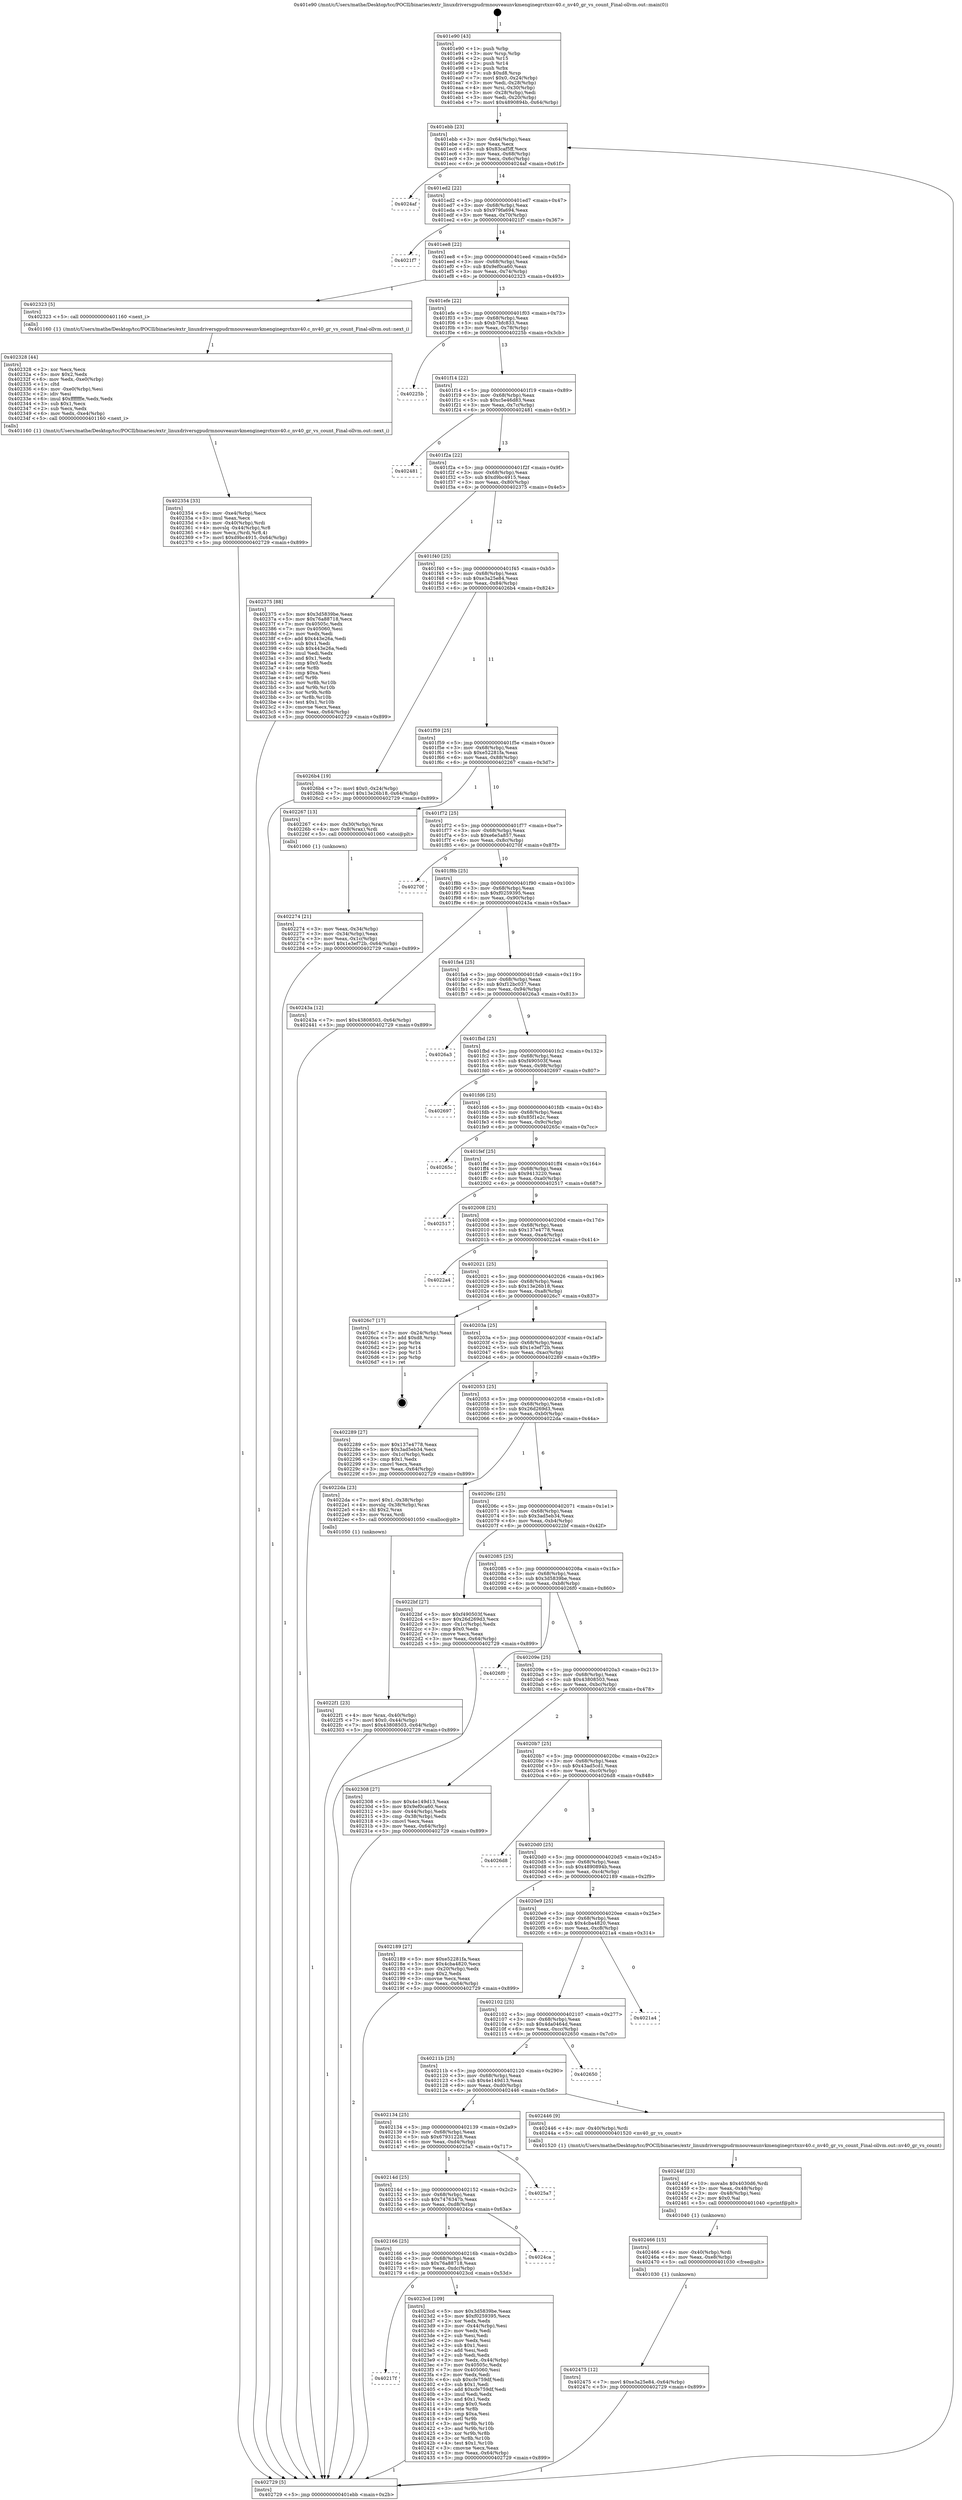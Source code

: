 digraph "0x401e90" {
  label = "0x401e90 (/mnt/c/Users/mathe/Desktop/tcc/POCII/binaries/extr_linuxdriversgpudrmnouveaunvkmenginegrctxnv40.c_nv40_gr_vs_count_Final-ollvm.out::main(0))"
  labelloc = "t"
  node[shape=record]

  Entry [label="",width=0.3,height=0.3,shape=circle,fillcolor=black,style=filled]
  "0x401ebb" [label="{
     0x401ebb [23]\l
     | [instrs]\l
     &nbsp;&nbsp;0x401ebb \<+3\>: mov -0x64(%rbp),%eax\l
     &nbsp;&nbsp;0x401ebe \<+2\>: mov %eax,%ecx\l
     &nbsp;&nbsp;0x401ec0 \<+6\>: sub $0x83caf5ff,%ecx\l
     &nbsp;&nbsp;0x401ec6 \<+3\>: mov %eax,-0x68(%rbp)\l
     &nbsp;&nbsp;0x401ec9 \<+3\>: mov %ecx,-0x6c(%rbp)\l
     &nbsp;&nbsp;0x401ecc \<+6\>: je 00000000004024af \<main+0x61f\>\l
  }"]
  "0x4024af" [label="{
     0x4024af\l
  }", style=dashed]
  "0x401ed2" [label="{
     0x401ed2 [22]\l
     | [instrs]\l
     &nbsp;&nbsp;0x401ed2 \<+5\>: jmp 0000000000401ed7 \<main+0x47\>\l
     &nbsp;&nbsp;0x401ed7 \<+3\>: mov -0x68(%rbp),%eax\l
     &nbsp;&nbsp;0x401eda \<+5\>: sub $0x979fa694,%eax\l
     &nbsp;&nbsp;0x401edf \<+3\>: mov %eax,-0x70(%rbp)\l
     &nbsp;&nbsp;0x401ee2 \<+6\>: je 00000000004021f7 \<main+0x367\>\l
  }"]
  Exit [label="",width=0.3,height=0.3,shape=circle,fillcolor=black,style=filled,peripheries=2]
  "0x4021f7" [label="{
     0x4021f7\l
  }", style=dashed]
  "0x401ee8" [label="{
     0x401ee8 [22]\l
     | [instrs]\l
     &nbsp;&nbsp;0x401ee8 \<+5\>: jmp 0000000000401eed \<main+0x5d\>\l
     &nbsp;&nbsp;0x401eed \<+3\>: mov -0x68(%rbp),%eax\l
     &nbsp;&nbsp;0x401ef0 \<+5\>: sub $0x9ef0ca60,%eax\l
     &nbsp;&nbsp;0x401ef5 \<+3\>: mov %eax,-0x74(%rbp)\l
     &nbsp;&nbsp;0x401ef8 \<+6\>: je 0000000000402323 \<main+0x493\>\l
  }"]
  "0x402475" [label="{
     0x402475 [12]\l
     | [instrs]\l
     &nbsp;&nbsp;0x402475 \<+7\>: movl $0xe3a25e84,-0x64(%rbp)\l
     &nbsp;&nbsp;0x40247c \<+5\>: jmp 0000000000402729 \<main+0x899\>\l
  }"]
  "0x402323" [label="{
     0x402323 [5]\l
     | [instrs]\l
     &nbsp;&nbsp;0x402323 \<+5\>: call 0000000000401160 \<next_i\>\l
     | [calls]\l
     &nbsp;&nbsp;0x401160 \{1\} (/mnt/c/Users/mathe/Desktop/tcc/POCII/binaries/extr_linuxdriversgpudrmnouveaunvkmenginegrctxnv40.c_nv40_gr_vs_count_Final-ollvm.out::next_i)\l
  }"]
  "0x401efe" [label="{
     0x401efe [22]\l
     | [instrs]\l
     &nbsp;&nbsp;0x401efe \<+5\>: jmp 0000000000401f03 \<main+0x73\>\l
     &nbsp;&nbsp;0x401f03 \<+3\>: mov -0x68(%rbp),%eax\l
     &nbsp;&nbsp;0x401f06 \<+5\>: sub $0xb7bfc833,%eax\l
     &nbsp;&nbsp;0x401f0b \<+3\>: mov %eax,-0x78(%rbp)\l
     &nbsp;&nbsp;0x401f0e \<+6\>: je 000000000040225b \<main+0x3cb\>\l
  }"]
  "0x402466" [label="{
     0x402466 [15]\l
     | [instrs]\l
     &nbsp;&nbsp;0x402466 \<+4\>: mov -0x40(%rbp),%rdi\l
     &nbsp;&nbsp;0x40246a \<+6\>: mov %eax,-0xe8(%rbp)\l
     &nbsp;&nbsp;0x402470 \<+5\>: call 0000000000401030 \<free@plt\>\l
     | [calls]\l
     &nbsp;&nbsp;0x401030 \{1\} (unknown)\l
  }"]
  "0x40225b" [label="{
     0x40225b\l
  }", style=dashed]
  "0x401f14" [label="{
     0x401f14 [22]\l
     | [instrs]\l
     &nbsp;&nbsp;0x401f14 \<+5\>: jmp 0000000000401f19 \<main+0x89\>\l
     &nbsp;&nbsp;0x401f19 \<+3\>: mov -0x68(%rbp),%eax\l
     &nbsp;&nbsp;0x401f1c \<+5\>: sub $0xc5e46d83,%eax\l
     &nbsp;&nbsp;0x401f21 \<+3\>: mov %eax,-0x7c(%rbp)\l
     &nbsp;&nbsp;0x401f24 \<+6\>: je 0000000000402481 \<main+0x5f1\>\l
  }"]
  "0x40244f" [label="{
     0x40244f [23]\l
     | [instrs]\l
     &nbsp;&nbsp;0x40244f \<+10\>: movabs $0x4030d6,%rdi\l
     &nbsp;&nbsp;0x402459 \<+3\>: mov %eax,-0x48(%rbp)\l
     &nbsp;&nbsp;0x40245c \<+3\>: mov -0x48(%rbp),%esi\l
     &nbsp;&nbsp;0x40245f \<+2\>: mov $0x0,%al\l
     &nbsp;&nbsp;0x402461 \<+5\>: call 0000000000401040 \<printf@plt\>\l
     | [calls]\l
     &nbsp;&nbsp;0x401040 \{1\} (unknown)\l
  }"]
  "0x402481" [label="{
     0x402481\l
  }", style=dashed]
  "0x401f2a" [label="{
     0x401f2a [22]\l
     | [instrs]\l
     &nbsp;&nbsp;0x401f2a \<+5\>: jmp 0000000000401f2f \<main+0x9f\>\l
     &nbsp;&nbsp;0x401f2f \<+3\>: mov -0x68(%rbp),%eax\l
     &nbsp;&nbsp;0x401f32 \<+5\>: sub $0xd9bc4915,%eax\l
     &nbsp;&nbsp;0x401f37 \<+3\>: mov %eax,-0x80(%rbp)\l
     &nbsp;&nbsp;0x401f3a \<+6\>: je 0000000000402375 \<main+0x4e5\>\l
  }"]
  "0x40217f" [label="{
     0x40217f\l
  }", style=dashed]
  "0x402375" [label="{
     0x402375 [88]\l
     | [instrs]\l
     &nbsp;&nbsp;0x402375 \<+5\>: mov $0x3d5839be,%eax\l
     &nbsp;&nbsp;0x40237a \<+5\>: mov $0x76a88718,%ecx\l
     &nbsp;&nbsp;0x40237f \<+7\>: mov 0x40505c,%edx\l
     &nbsp;&nbsp;0x402386 \<+7\>: mov 0x405060,%esi\l
     &nbsp;&nbsp;0x40238d \<+2\>: mov %edx,%edi\l
     &nbsp;&nbsp;0x40238f \<+6\>: add $0x443e26a,%edi\l
     &nbsp;&nbsp;0x402395 \<+3\>: sub $0x1,%edi\l
     &nbsp;&nbsp;0x402398 \<+6\>: sub $0x443e26a,%edi\l
     &nbsp;&nbsp;0x40239e \<+3\>: imul %edi,%edx\l
     &nbsp;&nbsp;0x4023a1 \<+3\>: and $0x1,%edx\l
     &nbsp;&nbsp;0x4023a4 \<+3\>: cmp $0x0,%edx\l
     &nbsp;&nbsp;0x4023a7 \<+4\>: sete %r8b\l
     &nbsp;&nbsp;0x4023ab \<+3\>: cmp $0xa,%esi\l
     &nbsp;&nbsp;0x4023ae \<+4\>: setl %r9b\l
     &nbsp;&nbsp;0x4023b2 \<+3\>: mov %r8b,%r10b\l
     &nbsp;&nbsp;0x4023b5 \<+3\>: and %r9b,%r10b\l
     &nbsp;&nbsp;0x4023b8 \<+3\>: xor %r9b,%r8b\l
     &nbsp;&nbsp;0x4023bb \<+3\>: or %r8b,%r10b\l
     &nbsp;&nbsp;0x4023be \<+4\>: test $0x1,%r10b\l
     &nbsp;&nbsp;0x4023c2 \<+3\>: cmovne %ecx,%eax\l
     &nbsp;&nbsp;0x4023c5 \<+3\>: mov %eax,-0x64(%rbp)\l
     &nbsp;&nbsp;0x4023c8 \<+5\>: jmp 0000000000402729 \<main+0x899\>\l
  }"]
  "0x401f40" [label="{
     0x401f40 [25]\l
     | [instrs]\l
     &nbsp;&nbsp;0x401f40 \<+5\>: jmp 0000000000401f45 \<main+0xb5\>\l
     &nbsp;&nbsp;0x401f45 \<+3\>: mov -0x68(%rbp),%eax\l
     &nbsp;&nbsp;0x401f48 \<+5\>: sub $0xe3a25e84,%eax\l
     &nbsp;&nbsp;0x401f4d \<+6\>: mov %eax,-0x84(%rbp)\l
     &nbsp;&nbsp;0x401f53 \<+6\>: je 00000000004026b4 \<main+0x824\>\l
  }"]
  "0x4023cd" [label="{
     0x4023cd [109]\l
     | [instrs]\l
     &nbsp;&nbsp;0x4023cd \<+5\>: mov $0x3d5839be,%eax\l
     &nbsp;&nbsp;0x4023d2 \<+5\>: mov $0xf0259395,%ecx\l
     &nbsp;&nbsp;0x4023d7 \<+2\>: xor %edx,%edx\l
     &nbsp;&nbsp;0x4023d9 \<+3\>: mov -0x44(%rbp),%esi\l
     &nbsp;&nbsp;0x4023dc \<+2\>: mov %edx,%edi\l
     &nbsp;&nbsp;0x4023de \<+2\>: sub %esi,%edi\l
     &nbsp;&nbsp;0x4023e0 \<+2\>: mov %edx,%esi\l
     &nbsp;&nbsp;0x4023e2 \<+3\>: sub $0x1,%esi\l
     &nbsp;&nbsp;0x4023e5 \<+2\>: add %esi,%edi\l
     &nbsp;&nbsp;0x4023e7 \<+2\>: sub %edi,%edx\l
     &nbsp;&nbsp;0x4023e9 \<+3\>: mov %edx,-0x44(%rbp)\l
     &nbsp;&nbsp;0x4023ec \<+7\>: mov 0x40505c,%edx\l
     &nbsp;&nbsp;0x4023f3 \<+7\>: mov 0x405060,%esi\l
     &nbsp;&nbsp;0x4023fa \<+2\>: mov %edx,%edi\l
     &nbsp;&nbsp;0x4023fc \<+6\>: sub $0xcfe759df,%edi\l
     &nbsp;&nbsp;0x402402 \<+3\>: sub $0x1,%edi\l
     &nbsp;&nbsp;0x402405 \<+6\>: add $0xcfe759df,%edi\l
     &nbsp;&nbsp;0x40240b \<+3\>: imul %edi,%edx\l
     &nbsp;&nbsp;0x40240e \<+3\>: and $0x1,%edx\l
     &nbsp;&nbsp;0x402411 \<+3\>: cmp $0x0,%edx\l
     &nbsp;&nbsp;0x402414 \<+4\>: sete %r8b\l
     &nbsp;&nbsp;0x402418 \<+3\>: cmp $0xa,%esi\l
     &nbsp;&nbsp;0x40241b \<+4\>: setl %r9b\l
     &nbsp;&nbsp;0x40241f \<+3\>: mov %r8b,%r10b\l
     &nbsp;&nbsp;0x402422 \<+3\>: and %r9b,%r10b\l
     &nbsp;&nbsp;0x402425 \<+3\>: xor %r9b,%r8b\l
     &nbsp;&nbsp;0x402428 \<+3\>: or %r8b,%r10b\l
     &nbsp;&nbsp;0x40242b \<+4\>: test $0x1,%r10b\l
     &nbsp;&nbsp;0x40242f \<+3\>: cmovne %ecx,%eax\l
     &nbsp;&nbsp;0x402432 \<+3\>: mov %eax,-0x64(%rbp)\l
     &nbsp;&nbsp;0x402435 \<+5\>: jmp 0000000000402729 \<main+0x899\>\l
  }"]
  "0x4026b4" [label="{
     0x4026b4 [19]\l
     | [instrs]\l
     &nbsp;&nbsp;0x4026b4 \<+7\>: movl $0x0,-0x24(%rbp)\l
     &nbsp;&nbsp;0x4026bb \<+7\>: movl $0x13e26b18,-0x64(%rbp)\l
     &nbsp;&nbsp;0x4026c2 \<+5\>: jmp 0000000000402729 \<main+0x899\>\l
  }"]
  "0x401f59" [label="{
     0x401f59 [25]\l
     | [instrs]\l
     &nbsp;&nbsp;0x401f59 \<+5\>: jmp 0000000000401f5e \<main+0xce\>\l
     &nbsp;&nbsp;0x401f5e \<+3\>: mov -0x68(%rbp),%eax\l
     &nbsp;&nbsp;0x401f61 \<+5\>: sub $0xe52281fa,%eax\l
     &nbsp;&nbsp;0x401f66 \<+6\>: mov %eax,-0x88(%rbp)\l
     &nbsp;&nbsp;0x401f6c \<+6\>: je 0000000000402267 \<main+0x3d7\>\l
  }"]
  "0x402166" [label="{
     0x402166 [25]\l
     | [instrs]\l
     &nbsp;&nbsp;0x402166 \<+5\>: jmp 000000000040216b \<main+0x2db\>\l
     &nbsp;&nbsp;0x40216b \<+3\>: mov -0x68(%rbp),%eax\l
     &nbsp;&nbsp;0x40216e \<+5\>: sub $0x76a88718,%eax\l
     &nbsp;&nbsp;0x402173 \<+6\>: mov %eax,-0xdc(%rbp)\l
     &nbsp;&nbsp;0x402179 \<+6\>: je 00000000004023cd \<main+0x53d\>\l
  }"]
  "0x402267" [label="{
     0x402267 [13]\l
     | [instrs]\l
     &nbsp;&nbsp;0x402267 \<+4\>: mov -0x30(%rbp),%rax\l
     &nbsp;&nbsp;0x40226b \<+4\>: mov 0x8(%rax),%rdi\l
     &nbsp;&nbsp;0x40226f \<+5\>: call 0000000000401060 \<atoi@plt\>\l
     | [calls]\l
     &nbsp;&nbsp;0x401060 \{1\} (unknown)\l
  }"]
  "0x401f72" [label="{
     0x401f72 [25]\l
     | [instrs]\l
     &nbsp;&nbsp;0x401f72 \<+5\>: jmp 0000000000401f77 \<main+0xe7\>\l
     &nbsp;&nbsp;0x401f77 \<+3\>: mov -0x68(%rbp),%eax\l
     &nbsp;&nbsp;0x401f7a \<+5\>: sub $0xe6e5a857,%eax\l
     &nbsp;&nbsp;0x401f7f \<+6\>: mov %eax,-0x8c(%rbp)\l
     &nbsp;&nbsp;0x401f85 \<+6\>: je 000000000040270f \<main+0x87f\>\l
  }"]
  "0x4024ca" [label="{
     0x4024ca\l
  }", style=dashed]
  "0x40270f" [label="{
     0x40270f\l
  }", style=dashed]
  "0x401f8b" [label="{
     0x401f8b [25]\l
     | [instrs]\l
     &nbsp;&nbsp;0x401f8b \<+5\>: jmp 0000000000401f90 \<main+0x100\>\l
     &nbsp;&nbsp;0x401f90 \<+3\>: mov -0x68(%rbp),%eax\l
     &nbsp;&nbsp;0x401f93 \<+5\>: sub $0xf0259395,%eax\l
     &nbsp;&nbsp;0x401f98 \<+6\>: mov %eax,-0x90(%rbp)\l
     &nbsp;&nbsp;0x401f9e \<+6\>: je 000000000040243a \<main+0x5aa\>\l
  }"]
  "0x40214d" [label="{
     0x40214d [25]\l
     | [instrs]\l
     &nbsp;&nbsp;0x40214d \<+5\>: jmp 0000000000402152 \<main+0x2c2\>\l
     &nbsp;&nbsp;0x402152 \<+3\>: mov -0x68(%rbp),%eax\l
     &nbsp;&nbsp;0x402155 \<+5\>: sub $0x7476347b,%eax\l
     &nbsp;&nbsp;0x40215a \<+6\>: mov %eax,-0xd8(%rbp)\l
     &nbsp;&nbsp;0x402160 \<+6\>: je 00000000004024ca \<main+0x63a\>\l
  }"]
  "0x40243a" [label="{
     0x40243a [12]\l
     | [instrs]\l
     &nbsp;&nbsp;0x40243a \<+7\>: movl $0x43808503,-0x64(%rbp)\l
     &nbsp;&nbsp;0x402441 \<+5\>: jmp 0000000000402729 \<main+0x899\>\l
  }"]
  "0x401fa4" [label="{
     0x401fa4 [25]\l
     | [instrs]\l
     &nbsp;&nbsp;0x401fa4 \<+5\>: jmp 0000000000401fa9 \<main+0x119\>\l
     &nbsp;&nbsp;0x401fa9 \<+3\>: mov -0x68(%rbp),%eax\l
     &nbsp;&nbsp;0x401fac \<+5\>: sub $0xf12bc037,%eax\l
     &nbsp;&nbsp;0x401fb1 \<+6\>: mov %eax,-0x94(%rbp)\l
     &nbsp;&nbsp;0x401fb7 \<+6\>: je 00000000004026a3 \<main+0x813\>\l
  }"]
  "0x4025a7" [label="{
     0x4025a7\l
  }", style=dashed]
  "0x4026a3" [label="{
     0x4026a3\l
  }", style=dashed]
  "0x401fbd" [label="{
     0x401fbd [25]\l
     | [instrs]\l
     &nbsp;&nbsp;0x401fbd \<+5\>: jmp 0000000000401fc2 \<main+0x132\>\l
     &nbsp;&nbsp;0x401fc2 \<+3\>: mov -0x68(%rbp),%eax\l
     &nbsp;&nbsp;0x401fc5 \<+5\>: sub $0xf490503f,%eax\l
     &nbsp;&nbsp;0x401fca \<+6\>: mov %eax,-0x98(%rbp)\l
     &nbsp;&nbsp;0x401fd0 \<+6\>: je 0000000000402697 \<main+0x807\>\l
  }"]
  "0x402134" [label="{
     0x402134 [25]\l
     | [instrs]\l
     &nbsp;&nbsp;0x402134 \<+5\>: jmp 0000000000402139 \<main+0x2a9\>\l
     &nbsp;&nbsp;0x402139 \<+3\>: mov -0x68(%rbp),%eax\l
     &nbsp;&nbsp;0x40213c \<+5\>: sub $0x67931228,%eax\l
     &nbsp;&nbsp;0x402141 \<+6\>: mov %eax,-0xd4(%rbp)\l
     &nbsp;&nbsp;0x402147 \<+6\>: je 00000000004025a7 \<main+0x717\>\l
  }"]
  "0x402697" [label="{
     0x402697\l
  }", style=dashed]
  "0x401fd6" [label="{
     0x401fd6 [25]\l
     | [instrs]\l
     &nbsp;&nbsp;0x401fd6 \<+5\>: jmp 0000000000401fdb \<main+0x14b\>\l
     &nbsp;&nbsp;0x401fdb \<+3\>: mov -0x68(%rbp),%eax\l
     &nbsp;&nbsp;0x401fde \<+5\>: sub $0x85f1e2c,%eax\l
     &nbsp;&nbsp;0x401fe3 \<+6\>: mov %eax,-0x9c(%rbp)\l
     &nbsp;&nbsp;0x401fe9 \<+6\>: je 000000000040265c \<main+0x7cc\>\l
  }"]
  "0x402446" [label="{
     0x402446 [9]\l
     | [instrs]\l
     &nbsp;&nbsp;0x402446 \<+4\>: mov -0x40(%rbp),%rdi\l
     &nbsp;&nbsp;0x40244a \<+5\>: call 0000000000401520 \<nv40_gr_vs_count\>\l
     | [calls]\l
     &nbsp;&nbsp;0x401520 \{1\} (/mnt/c/Users/mathe/Desktop/tcc/POCII/binaries/extr_linuxdriversgpudrmnouveaunvkmenginegrctxnv40.c_nv40_gr_vs_count_Final-ollvm.out::nv40_gr_vs_count)\l
  }"]
  "0x40265c" [label="{
     0x40265c\l
  }", style=dashed]
  "0x401fef" [label="{
     0x401fef [25]\l
     | [instrs]\l
     &nbsp;&nbsp;0x401fef \<+5\>: jmp 0000000000401ff4 \<main+0x164\>\l
     &nbsp;&nbsp;0x401ff4 \<+3\>: mov -0x68(%rbp),%eax\l
     &nbsp;&nbsp;0x401ff7 \<+5\>: sub $0x9413220,%eax\l
     &nbsp;&nbsp;0x401ffc \<+6\>: mov %eax,-0xa0(%rbp)\l
     &nbsp;&nbsp;0x402002 \<+6\>: je 0000000000402517 \<main+0x687\>\l
  }"]
  "0x40211b" [label="{
     0x40211b [25]\l
     | [instrs]\l
     &nbsp;&nbsp;0x40211b \<+5\>: jmp 0000000000402120 \<main+0x290\>\l
     &nbsp;&nbsp;0x402120 \<+3\>: mov -0x68(%rbp),%eax\l
     &nbsp;&nbsp;0x402123 \<+5\>: sub $0x4e149d13,%eax\l
     &nbsp;&nbsp;0x402128 \<+6\>: mov %eax,-0xd0(%rbp)\l
     &nbsp;&nbsp;0x40212e \<+6\>: je 0000000000402446 \<main+0x5b6\>\l
  }"]
  "0x402517" [label="{
     0x402517\l
  }", style=dashed]
  "0x402008" [label="{
     0x402008 [25]\l
     | [instrs]\l
     &nbsp;&nbsp;0x402008 \<+5\>: jmp 000000000040200d \<main+0x17d\>\l
     &nbsp;&nbsp;0x40200d \<+3\>: mov -0x68(%rbp),%eax\l
     &nbsp;&nbsp;0x402010 \<+5\>: sub $0x137e4778,%eax\l
     &nbsp;&nbsp;0x402015 \<+6\>: mov %eax,-0xa4(%rbp)\l
     &nbsp;&nbsp;0x40201b \<+6\>: je 00000000004022a4 \<main+0x414\>\l
  }"]
  "0x402650" [label="{
     0x402650\l
  }", style=dashed]
  "0x4022a4" [label="{
     0x4022a4\l
  }", style=dashed]
  "0x402021" [label="{
     0x402021 [25]\l
     | [instrs]\l
     &nbsp;&nbsp;0x402021 \<+5\>: jmp 0000000000402026 \<main+0x196\>\l
     &nbsp;&nbsp;0x402026 \<+3\>: mov -0x68(%rbp),%eax\l
     &nbsp;&nbsp;0x402029 \<+5\>: sub $0x13e26b18,%eax\l
     &nbsp;&nbsp;0x40202e \<+6\>: mov %eax,-0xa8(%rbp)\l
     &nbsp;&nbsp;0x402034 \<+6\>: je 00000000004026c7 \<main+0x837\>\l
  }"]
  "0x402102" [label="{
     0x402102 [25]\l
     | [instrs]\l
     &nbsp;&nbsp;0x402102 \<+5\>: jmp 0000000000402107 \<main+0x277\>\l
     &nbsp;&nbsp;0x402107 \<+3\>: mov -0x68(%rbp),%eax\l
     &nbsp;&nbsp;0x40210a \<+5\>: sub $0x4da0464d,%eax\l
     &nbsp;&nbsp;0x40210f \<+6\>: mov %eax,-0xcc(%rbp)\l
     &nbsp;&nbsp;0x402115 \<+6\>: je 0000000000402650 \<main+0x7c0\>\l
  }"]
  "0x4026c7" [label="{
     0x4026c7 [17]\l
     | [instrs]\l
     &nbsp;&nbsp;0x4026c7 \<+3\>: mov -0x24(%rbp),%eax\l
     &nbsp;&nbsp;0x4026ca \<+7\>: add $0xd8,%rsp\l
     &nbsp;&nbsp;0x4026d1 \<+1\>: pop %rbx\l
     &nbsp;&nbsp;0x4026d2 \<+2\>: pop %r14\l
     &nbsp;&nbsp;0x4026d4 \<+2\>: pop %r15\l
     &nbsp;&nbsp;0x4026d6 \<+1\>: pop %rbp\l
     &nbsp;&nbsp;0x4026d7 \<+1\>: ret\l
  }"]
  "0x40203a" [label="{
     0x40203a [25]\l
     | [instrs]\l
     &nbsp;&nbsp;0x40203a \<+5\>: jmp 000000000040203f \<main+0x1af\>\l
     &nbsp;&nbsp;0x40203f \<+3\>: mov -0x68(%rbp),%eax\l
     &nbsp;&nbsp;0x402042 \<+5\>: sub $0x1e3ef72b,%eax\l
     &nbsp;&nbsp;0x402047 \<+6\>: mov %eax,-0xac(%rbp)\l
     &nbsp;&nbsp;0x40204d \<+6\>: je 0000000000402289 \<main+0x3f9\>\l
  }"]
  "0x4021a4" [label="{
     0x4021a4\l
  }", style=dashed]
  "0x402289" [label="{
     0x402289 [27]\l
     | [instrs]\l
     &nbsp;&nbsp;0x402289 \<+5\>: mov $0x137e4778,%eax\l
     &nbsp;&nbsp;0x40228e \<+5\>: mov $0x3ad5eb34,%ecx\l
     &nbsp;&nbsp;0x402293 \<+3\>: mov -0x1c(%rbp),%edx\l
     &nbsp;&nbsp;0x402296 \<+3\>: cmp $0x1,%edx\l
     &nbsp;&nbsp;0x402299 \<+3\>: cmovl %ecx,%eax\l
     &nbsp;&nbsp;0x40229c \<+3\>: mov %eax,-0x64(%rbp)\l
     &nbsp;&nbsp;0x40229f \<+5\>: jmp 0000000000402729 \<main+0x899\>\l
  }"]
  "0x402053" [label="{
     0x402053 [25]\l
     | [instrs]\l
     &nbsp;&nbsp;0x402053 \<+5\>: jmp 0000000000402058 \<main+0x1c8\>\l
     &nbsp;&nbsp;0x402058 \<+3\>: mov -0x68(%rbp),%eax\l
     &nbsp;&nbsp;0x40205b \<+5\>: sub $0x26d269d3,%eax\l
     &nbsp;&nbsp;0x402060 \<+6\>: mov %eax,-0xb0(%rbp)\l
     &nbsp;&nbsp;0x402066 \<+6\>: je 00000000004022da \<main+0x44a\>\l
  }"]
  "0x402354" [label="{
     0x402354 [33]\l
     | [instrs]\l
     &nbsp;&nbsp;0x402354 \<+6\>: mov -0xe4(%rbp),%ecx\l
     &nbsp;&nbsp;0x40235a \<+3\>: imul %eax,%ecx\l
     &nbsp;&nbsp;0x40235d \<+4\>: mov -0x40(%rbp),%rdi\l
     &nbsp;&nbsp;0x402361 \<+4\>: movslq -0x44(%rbp),%r8\l
     &nbsp;&nbsp;0x402365 \<+4\>: mov %ecx,(%rdi,%r8,4)\l
     &nbsp;&nbsp;0x402369 \<+7\>: movl $0xd9bc4915,-0x64(%rbp)\l
     &nbsp;&nbsp;0x402370 \<+5\>: jmp 0000000000402729 \<main+0x899\>\l
  }"]
  "0x4022da" [label="{
     0x4022da [23]\l
     | [instrs]\l
     &nbsp;&nbsp;0x4022da \<+7\>: movl $0x1,-0x38(%rbp)\l
     &nbsp;&nbsp;0x4022e1 \<+4\>: movslq -0x38(%rbp),%rax\l
     &nbsp;&nbsp;0x4022e5 \<+4\>: shl $0x2,%rax\l
     &nbsp;&nbsp;0x4022e9 \<+3\>: mov %rax,%rdi\l
     &nbsp;&nbsp;0x4022ec \<+5\>: call 0000000000401050 \<malloc@plt\>\l
     | [calls]\l
     &nbsp;&nbsp;0x401050 \{1\} (unknown)\l
  }"]
  "0x40206c" [label="{
     0x40206c [25]\l
     | [instrs]\l
     &nbsp;&nbsp;0x40206c \<+5\>: jmp 0000000000402071 \<main+0x1e1\>\l
     &nbsp;&nbsp;0x402071 \<+3\>: mov -0x68(%rbp),%eax\l
     &nbsp;&nbsp;0x402074 \<+5\>: sub $0x3ad5eb34,%eax\l
     &nbsp;&nbsp;0x402079 \<+6\>: mov %eax,-0xb4(%rbp)\l
     &nbsp;&nbsp;0x40207f \<+6\>: je 00000000004022bf \<main+0x42f\>\l
  }"]
  "0x402328" [label="{
     0x402328 [44]\l
     | [instrs]\l
     &nbsp;&nbsp;0x402328 \<+2\>: xor %ecx,%ecx\l
     &nbsp;&nbsp;0x40232a \<+5\>: mov $0x2,%edx\l
     &nbsp;&nbsp;0x40232f \<+6\>: mov %edx,-0xe0(%rbp)\l
     &nbsp;&nbsp;0x402335 \<+1\>: cltd\l
     &nbsp;&nbsp;0x402336 \<+6\>: mov -0xe0(%rbp),%esi\l
     &nbsp;&nbsp;0x40233c \<+2\>: idiv %esi\l
     &nbsp;&nbsp;0x40233e \<+6\>: imul $0xfffffffe,%edx,%edx\l
     &nbsp;&nbsp;0x402344 \<+3\>: sub $0x1,%ecx\l
     &nbsp;&nbsp;0x402347 \<+2\>: sub %ecx,%edx\l
     &nbsp;&nbsp;0x402349 \<+6\>: mov %edx,-0xe4(%rbp)\l
     &nbsp;&nbsp;0x40234f \<+5\>: call 0000000000401160 \<next_i\>\l
     | [calls]\l
     &nbsp;&nbsp;0x401160 \{1\} (/mnt/c/Users/mathe/Desktop/tcc/POCII/binaries/extr_linuxdriversgpudrmnouveaunvkmenginegrctxnv40.c_nv40_gr_vs_count_Final-ollvm.out::next_i)\l
  }"]
  "0x4022bf" [label="{
     0x4022bf [27]\l
     | [instrs]\l
     &nbsp;&nbsp;0x4022bf \<+5\>: mov $0xf490503f,%eax\l
     &nbsp;&nbsp;0x4022c4 \<+5\>: mov $0x26d269d3,%ecx\l
     &nbsp;&nbsp;0x4022c9 \<+3\>: mov -0x1c(%rbp),%edx\l
     &nbsp;&nbsp;0x4022cc \<+3\>: cmp $0x0,%edx\l
     &nbsp;&nbsp;0x4022cf \<+3\>: cmove %ecx,%eax\l
     &nbsp;&nbsp;0x4022d2 \<+3\>: mov %eax,-0x64(%rbp)\l
     &nbsp;&nbsp;0x4022d5 \<+5\>: jmp 0000000000402729 \<main+0x899\>\l
  }"]
  "0x402085" [label="{
     0x402085 [25]\l
     | [instrs]\l
     &nbsp;&nbsp;0x402085 \<+5\>: jmp 000000000040208a \<main+0x1fa\>\l
     &nbsp;&nbsp;0x40208a \<+3\>: mov -0x68(%rbp),%eax\l
     &nbsp;&nbsp;0x40208d \<+5\>: sub $0x3d5839be,%eax\l
     &nbsp;&nbsp;0x402092 \<+6\>: mov %eax,-0xb8(%rbp)\l
     &nbsp;&nbsp;0x402098 \<+6\>: je 00000000004026f0 \<main+0x860\>\l
  }"]
  "0x4022f1" [label="{
     0x4022f1 [23]\l
     | [instrs]\l
     &nbsp;&nbsp;0x4022f1 \<+4\>: mov %rax,-0x40(%rbp)\l
     &nbsp;&nbsp;0x4022f5 \<+7\>: movl $0x0,-0x44(%rbp)\l
     &nbsp;&nbsp;0x4022fc \<+7\>: movl $0x43808503,-0x64(%rbp)\l
     &nbsp;&nbsp;0x402303 \<+5\>: jmp 0000000000402729 \<main+0x899\>\l
  }"]
  "0x4026f0" [label="{
     0x4026f0\l
  }", style=dashed]
  "0x40209e" [label="{
     0x40209e [25]\l
     | [instrs]\l
     &nbsp;&nbsp;0x40209e \<+5\>: jmp 00000000004020a3 \<main+0x213\>\l
     &nbsp;&nbsp;0x4020a3 \<+3\>: mov -0x68(%rbp),%eax\l
     &nbsp;&nbsp;0x4020a6 \<+5\>: sub $0x43808503,%eax\l
     &nbsp;&nbsp;0x4020ab \<+6\>: mov %eax,-0xbc(%rbp)\l
     &nbsp;&nbsp;0x4020b1 \<+6\>: je 0000000000402308 \<main+0x478\>\l
  }"]
  "0x402274" [label="{
     0x402274 [21]\l
     | [instrs]\l
     &nbsp;&nbsp;0x402274 \<+3\>: mov %eax,-0x34(%rbp)\l
     &nbsp;&nbsp;0x402277 \<+3\>: mov -0x34(%rbp),%eax\l
     &nbsp;&nbsp;0x40227a \<+3\>: mov %eax,-0x1c(%rbp)\l
     &nbsp;&nbsp;0x40227d \<+7\>: movl $0x1e3ef72b,-0x64(%rbp)\l
     &nbsp;&nbsp;0x402284 \<+5\>: jmp 0000000000402729 \<main+0x899\>\l
  }"]
  "0x402308" [label="{
     0x402308 [27]\l
     | [instrs]\l
     &nbsp;&nbsp;0x402308 \<+5\>: mov $0x4e149d13,%eax\l
     &nbsp;&nbsp;0x40230d \<+5\>: mov $0x9ef0ca60,%ecx\l
     &nbsp;&nbsp;0x402312 \<+3\>: mov -0x44(%rbp),%edx\l
     &nbsp;&nbsp;0x402315 \<+3\>: cmp -0x38(%rbp),%edx\l
     &nbsp;&nbsp;0x402318 \<+3\>: cmovl %ecx,%eax\l
     &nbsp;&nbsp;0x40231b \<+3\>: mov %eax,-0x64(%rbp)\l
     &nbsp;&nbsp;0x40231e \<+5\>: jmp 0000000000402729 \<main+0x899\>\l
  }"]
  "0x4020b7" [label="{
     0x4020b7 [25]\l
     | [instrs]\l
     &nbsp;&nbsp;0x4020b7 \<+5\>: jmp 00000000004020bc \<main+0x22c\>\l
     &nbsp;&nbsp;0x4020bc \<+3\>: mov -0x68(%rbp),%eax\l
     &nbsp;&nbsp;0x4020bf \<+5\>: sub $0x43ad5cd1,%eax\l
     &nbsp;&nbsp;0x4020c4 \<+6\>: mov %eax,-0xc0(%rbp)\l
     &nbsp;&nbsp;0x4020ca \<+6\>: je 00000000004026d8 \<main+0x848\>\l
  }"]
  "0x401e90" [label="{
     0x401e90 [43]\l
     | [instrs]\l
     &nbsp;&nbsp;0x401e90 \<+1\>: push %rbp\l
     &nbsp;&nbsp;0x401e91 \<+3\>: mov %rsp,%rbp\l
     &nbsp;&nbsp;0x401e94 \<+2\>: push %r15\l
     &nbsp;&nbsp;0x401e96 \<+2\>: push %r14\l
     &nbsp;&nbsp;0x401e98 \<+1\>: push %rbx\l
     &nbsp;&nbsp;0x401e99 \<+7\>: sub $0xd8,%rsp\l
     &nbsp;&nbsp;0x401ea0 \<+7\>: movl $0x0,-0x24(%rbp)\l
     &nbsp;&nbsp;0x401ea7 \<+3\>: mov %edi,-0x28(%rbp)\l
     &nbsp;&nbsp;0x401eaa \<+4\>: mov %rsi,-0x30(%rbp)\l
     &nbsp;&nbsp;0x401eae \<+3\>: mov -0x28(%rbp),%edi\l
     &nbsp;&nbsp;0x401eb1 \<+3\>: mov %edi,-0x20(%rbp)\l
     &nbsp;&nbsp;0x401eb4 \<+7\>: movl $0x4890894b,-0x64(%rbp)\l
  }"]
  "0x4026d8" [label="{
     0x4026d8\l
  }", style=dashed]
  "0x4020d0" [label="{
     0x4020d0 [25]\l
     | [instrs]\l
     &nbsp;&nbsp;0x4020d0 \<+5\>: jmp 00000000004020d5 \<main+0x245\>\l
     &nbsp;&nbsp;0x4020d5 \<+3\>: mov -0x68(%rbp),%eax\l
     &nbsp;&nbsp;0x4020d8 \<+5\>: sub $0x4890894b,%eax\l
     &nbsp;&nbsp;0x4020dd \<+6\>: mov %eax,-0xc4(%rbp)\l
     &nbsp;&nbsp;0x4020e3 \<+6\>: je 0000000000402189 \<main+0x2f9\>\l
  }"]
  "0x402729" [label="{
     0x402729 [5]\l
     | [instrs]\l
     &nbsp;&nbsp;0x402729 \<+5\>: jmp 0000000000401ebb \<main+0x2b\>\l
  }"]
  "0x402189" [label="{
     0x402189 [27]\l
     | [instrs]\l
     &nbsp;&nbsp;0x402189 \<+5\>: mov $0xe52281fa,%eax\l
     &nbsp;&nbsp;0x40218e \<+5\>: mov $0x4cba4820,%ecx\l
     &nbsp;&nbsp;0x402193 \<+3\>: mov -0x20(%rbp),%edx\l
     &nbsp;&nbsp;0x402196 \<+3\>: cmp $0x2,%edx\l
     &nbsp;&nbsp;0x402199 \<+3\>: cmovne %ecx,%eax\l
     &nbsp;&nbsp;0x40219c \<+3\>: mov %eax,-0x64(%rbp)\l
     &nbsp;&nbsp;0x40219f \<+5\>: jmp 0000000000402729 \<main+0x899\>\l
  }"]
  "0x4020e9" [label="{
     0x4020e9 [25]\l
     | [instrs]\l
     &nbsp;&nbsp;0x4020e9 \<+5\>: jmp 00000000004020ee \<main+0x25e\>\l
     &nbsp;&nbsp;0x4020ee \<+3\>: mov -0x68(%rbp),%eax\l
     &nbsp;&nbsp;0x4020f1 \<+5\>: sub $0x4cba4820,%eax\l
     &nbsp;&nbsp;0x4020f6 \<+6\>: mov %eax,-0xc8(%rbp)\l
     &nbsp;&nbsp;0x4020fc \<+6\>: je 00000000004021a4 \<main+0x314\>\l
  }"]
  Entry -> "0x401e90" [label=" 1"]
  "0x401ebb" -> "0x4024af" [label=" 0"]
  "0x401ebb" -> "0x401ed2" [label=" 14"]
  "0x4026c7" -> Exit [label=" 1"]
  "0x401ed2" -> "0x4021f7" [label=" 0"]
  "0x401ed2" -> "0x401ee8" [label=" 14"]
  "0x4026b4" -> "0x402729" [label=" 1"]
  "0x401ee8" -> "0x402323" [label=" 1"]
  "0x401ee8" -> "0x401efe" [label=" 13"]
  "0x402475" -> "0x402729" [label=" 1"]
  "0x401efe" -> "0x40225b" [label=" 0"]
  "0x401efe" -> "0x401f14" [label=" 13"]
  "0x402466" -> "0x402475" [label=" 1"]
  "0x401f14" -> "0x402481" [label=" 0"]
  "0x401f14" -> "0x401f2a" [label=" 13"]
  "0x40244f" -> "0x402466" [label=" 1"]
  "0x401f2a" -> "0x402375" [label=" 1"]
  "0x401f2a" -> "0x401f40" [label=" 12"]
  "0x402446" -> "0x40244f" [label=" 1"]
  "0x401f40" -> "0x4026b4" [label=" 1"]
  "0x401f40" -> "0x401f59" [label=" 11"]
  "0x40243a" -> "0x402729" [label=" 1"]
  "0x401f59" -> "0x402267" [label=" 1"]
  "0x401f59" -> "0x401f72" [label=" 10"]
  "0x402166" -> "0x40217f" [label=" 0"]
  "0x401f72" -> "0x40270f" [label=" 0"]
  "0x401f72" -> "0x401f8b" [label=" 10"]
  "0x402166" -> "0x4023cd" [label=" 1"]
  "0x401f8b" -> "0x40243a" [label=" 1"]
  "0x401f8b" -> "0x401fa4" [label=" 9"]
  "0x40214d" -> "0x402166" [label=" 1"]
  "0x401fa4" -> "0x4026a3" [label=" 0"]
  "0x401fa4" -> "0x401fbd" [label=" 9"]
  "0x40214d" -> "0x4024ca" [label=" 0"]
  "0x401fbd" -> "0x402697" [label=" 0"]
  "0x401fbd" -> "0x401fd6" [label=" 9"]
  "0x402134" -> "0x40214d" [label=" 1"]
  "0x401fd6" -> "0x40265c" [label=" 0"]
  "0x401fd6" -> "0x401fef" [label=" 9"]
  "0x402134" -> "0x4025a7" [label=" 0"]
  "0x401fef" -> "0x402517" [label=" 0"]
  "0x401fef" -> "0x402008" [label=" 9"]
  "0x40211b" -> "0x402134" [label=" 1"]
  "0x402008" -> "0x4022a4" [label=" 0"]
  "0x402008" -> "0x402021" [label=" 9"]
  "0x40211b" -> "0x402446" [label=" 1"]
  "0x402021" -> "0x4026c7" [label=" 1"]
  "0x402021" -> "0x40203a" [label=" 8"]
  "0x402102" -> "0x40211b" [label=" 2"]
  "0x40203a" -> "0x402289" [label=" 1"]
  "0x40203a" -> "0x402053" [label=" 7"]
  "0x402102" -> "0x402650" [label=" 0"]
  "0x402053" -> "0x4022da" [label=" 1"]
  "0x402053" -> "0x40206c" [label=" 6"]
  "0x4020e9" -> "0x402102" [label=" 2"]
  "0x40206c" -> "0x4022bf" [label=" 1"]
  "0x40206c" -> "0x402085" [label=" 5"]
  "0x4020e9" -> "0x4021a4" [label=" 0"]
  "0x402085" -> "0x4026f0" [label=" 0"]
  "0x402085" -> "0x40209e" [label=" 5"]
  "0x4023cd" -> "0x402729" [label=" 1"]
  "0x40209e" -> "0x402308" [label=" 2"]
  "0x40209e" -> "0x4020b7" [label=" 3"]
  "0x402375" -> "0x402729" [label=" 1"]
  "0x4020b7" -> "0x4026d8" [label=" 0"]
  "0x4020b7" -> "0x4020d0" [label=" 3"]
  "0x402354" -> "0x402729" [label=" 1"]
  "0x4020d0" -> "0x402189" [label=" 1"]
  "0x4020d0" -> "0x4020e9" [label=" 2"]
  "0x402189" -> "0x402729" [label=" 1"]
  "0x401e90" -> "0x401ebb" [label=" 1"]
  "0x402729" -> "0x401ebb" [label=" 13"]
  "0x402267" -> "0x402274" [label=" 1"]
  "0x402274" -> "0x402729" [label=" 1"]
  "0x402289" -> "0x402729" [label=" 1"]
  "0x4022bf" -> "0x402729" [label=" 1"]
  "0x4022da" -> "0x4022f1" [label=" 1"]
  "0x4022f1" -> "0x402729" [label=" 1"]
  "0x402308" -> "0x402729" [label=" 2"]
  "0x402323" -> "0x402328" [label=" 1"]
  "0x402328" -> "0x402354" [label=" 1"]
}
